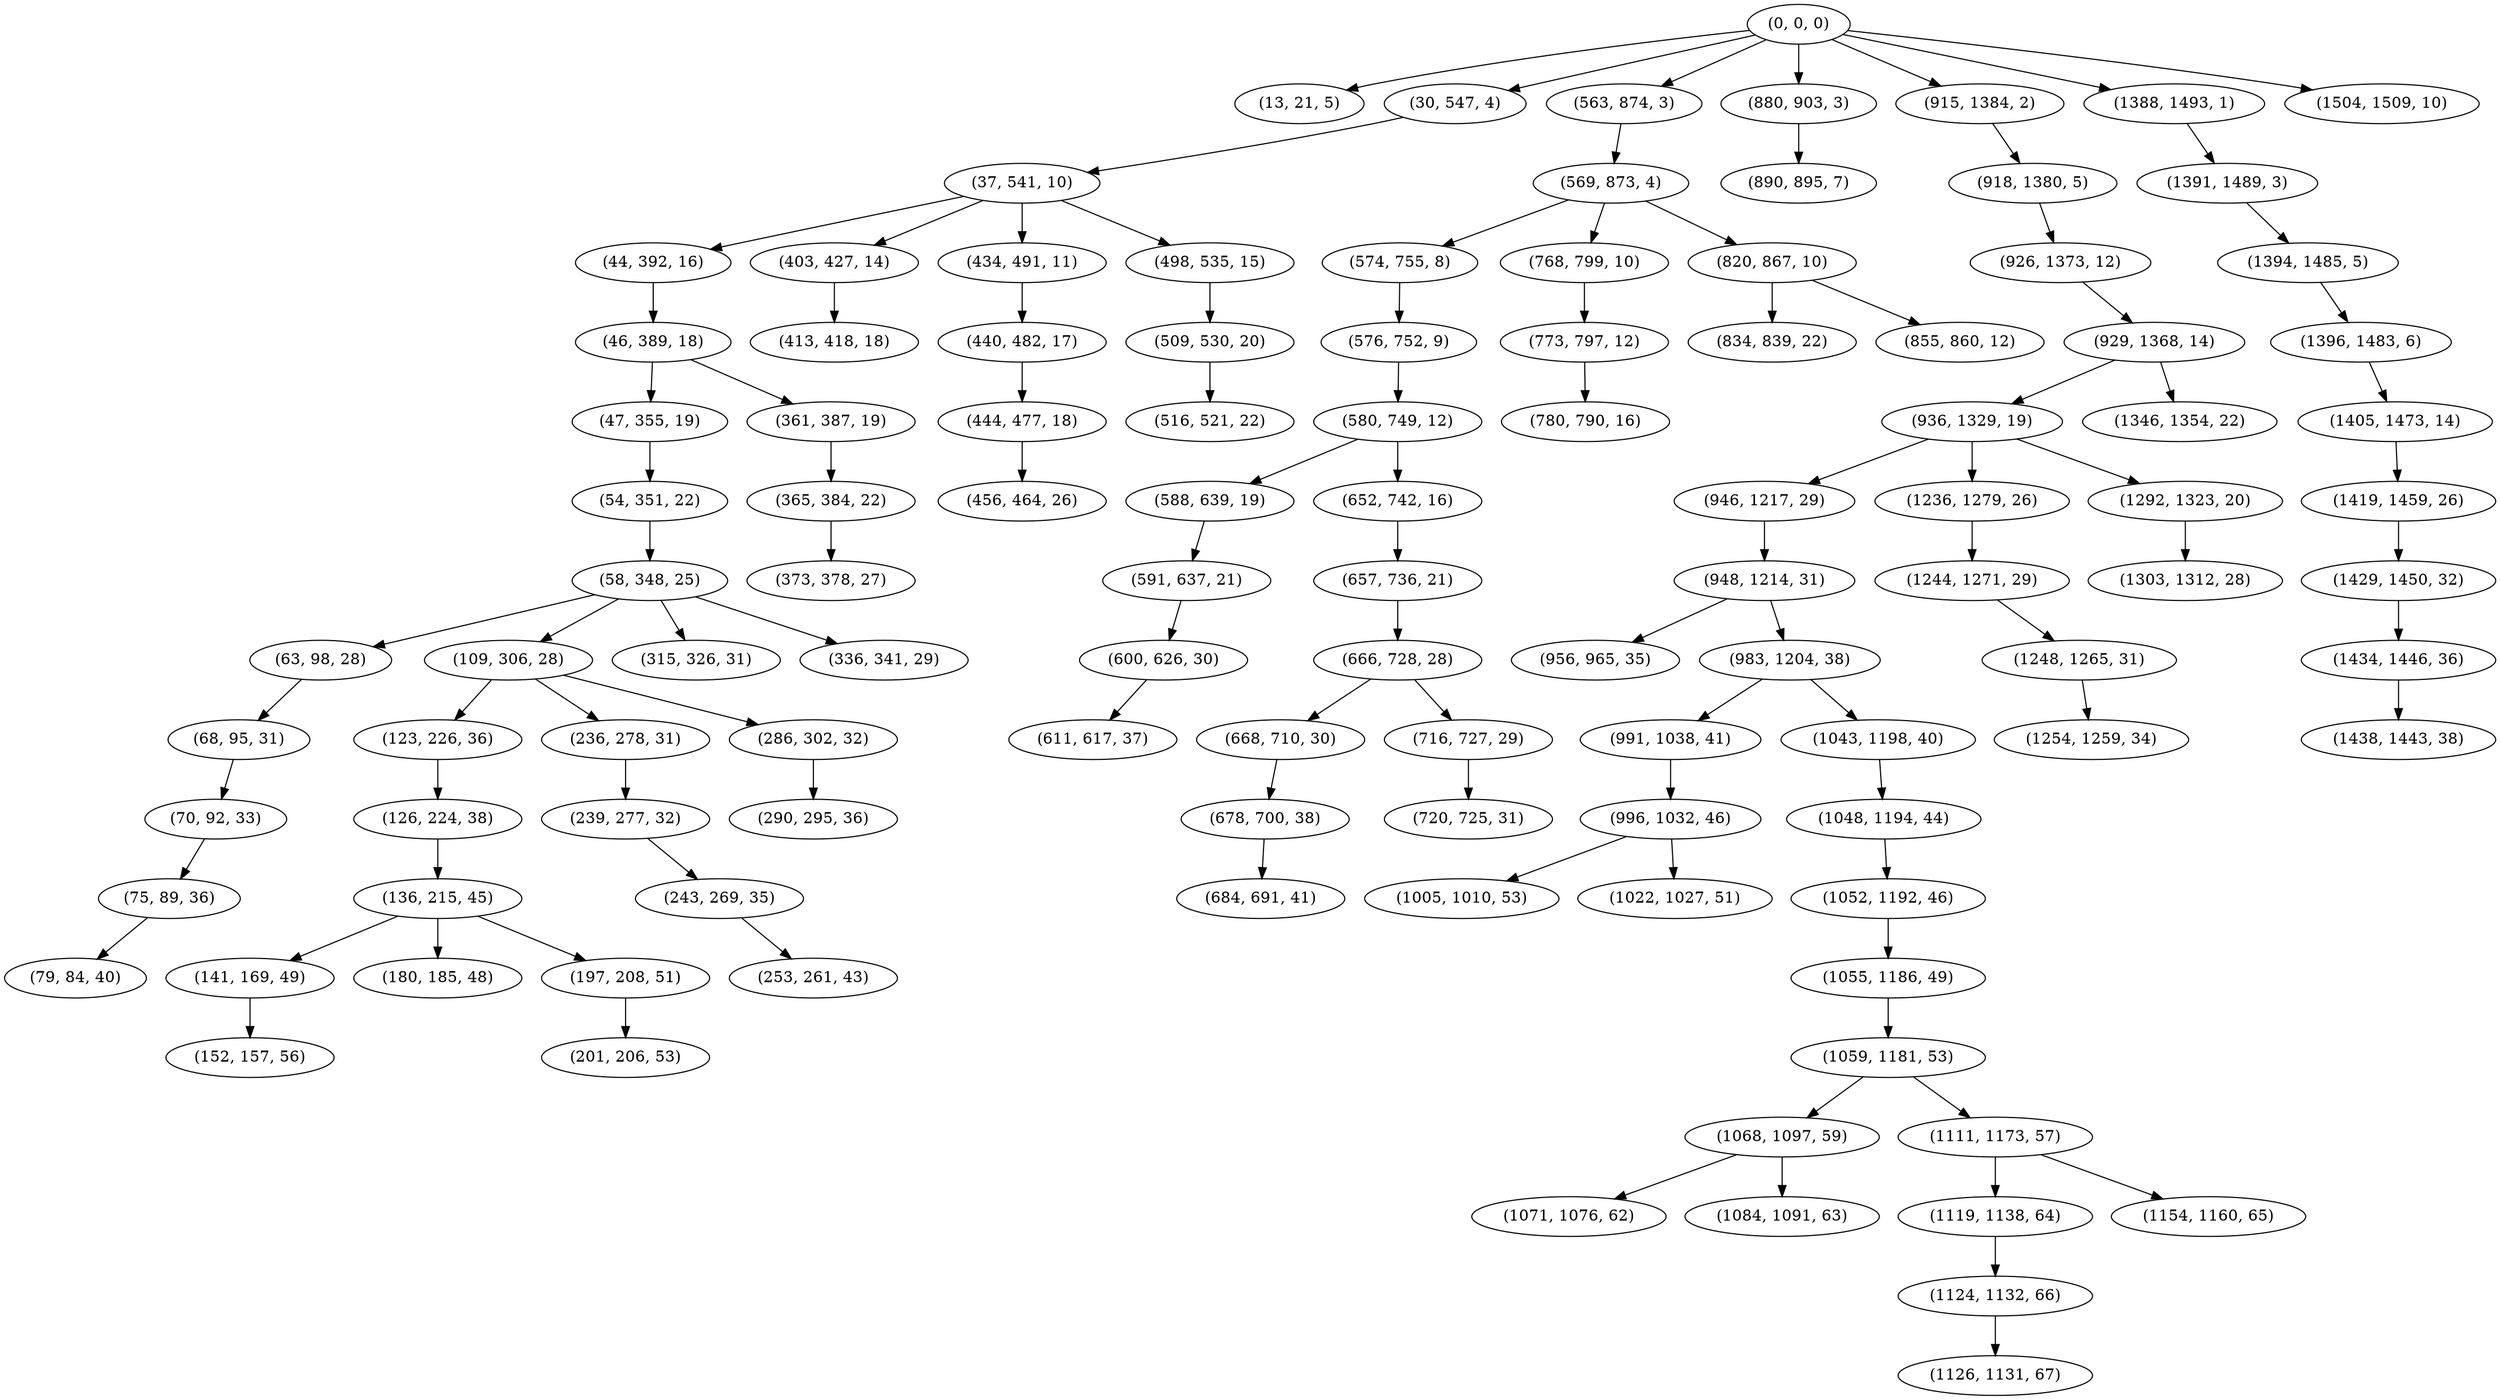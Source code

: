 digraph tree {
    "(0, 0, 0)";
    "(13, 21, 5)";
    "(30, 547, 4)";
    "(37, 541, 10)";
    "(44, 392, 16)";
    "(46, 389, 18)";
    "(47, 355, 19)";
    "(54, 351, 22)";
    "(58, 348, 25)";
    "(63, 98, 28)";
    "(68, 95, 31)";
    "(70, 92, 33)";
    "(75, 89, 36)";
    "(79, 84, 40)";
    "(109, 306, 28)";
    "(123, 226, 36)";
    "(126, 224, 38)";
    "(136, 215, 45)";
    "(141, 169, 49)";
    "(152, 157, 56)";
    "(180, 185, 48)";
    "(197, 208, 51)";
    "(201, 206, 53)";
    "(236, 278, 31)";
    "(239, 277, 32)";
    "(243, 269, 35)";
    "(253, 261, 43)";
    "(286, 302, 32)";
    "(290, 295, 36)";
    "(315, 326, 31)";
    "(336, 341, 29)";
    "(361, 387, 19)";
    "(365, 384, 22)";
    "(373, 378, 27)";
    "(403, 427, 14)";
    "(413, 418, 18)";
    "(434, 491, 11)";
    "(440, 482, 17)";
    "(444, 477, 18)";
    "(456, 464, 26)";
    "(498, 535, 15)";
    "(509, 530, 20)";
    "(516, 521, 22)";
    "(563, 874, 3)";
    "(569, 873, 4)";
    "(574, 755, 8)";
    "(576, 752, 9)";
    "(580, 749, 12)";
    "(588, 639, 19)";
    "(591, 637, 21)";
    "(600, 626, 30)";
    "(611, 617, 37)";
    "(652, 742, 16)";
    "(657, 736, 21)";
    "(666, 728, 28)";
    "(668, 710, 30)";
    "(678, 700, 38)";
    "(684, 691, 41)";
    "(716, 727, 29)";
    "(720, 725, 31)";
    "(768, 799, 10)";
    "(773, 797, 12)";
    "(780, 790, 16)";
    "(820, 867, 10)";
    "(834, 839, 22)";
    "(855, 860, 12)";
    "(880, 903, 3)";
    "(890, 895, 7)";
    "(915, 1384, 2)";
    "(918, 1380, 5)";
    "(926, 1373, 12)";
    "(929, 1368, 14)";
    "(936, 1329, 19)";
    "(946, 1217, 29)";
    "(948, 1214, 31)";
    "(956, 965, 35)";
    "(983, 1204, 38)";
    "(991, 1038, 41)";
    "(996, 1032, 46)";
    "(1005, 1010, 53)";
    "(1022, 1027, 51)";
    "(1043, 1198, 40)";
    "(1048, 1194, 44)";
    "(1052, 1192, 46)";
    "(1055, 1186, 49)";
    "(1059, 1181, 53)";
    "(1068, 1097, 59)";
    "(1071, 1076, 62)";
    "(1084, 1091, 63)";
    "(1111, 1173, 57)";
    "(1119, 1138, 64)";
    "(1124, 1132, 66)";
    "(1126, 1131, 67)";
    "(1154, 1160, 65)";
    "(1236, 1279, 26)";
    "(1244, 1271, 29)";
    "(1248, 1265, 31)";
    "(1254, 1259, 34)";
    "(1292, 1323, 20)";
    "(1303, 1312, 28)";
    "(1346, 1354, 22)";
    "(1388, 1493, 1)";
    "(1391, 1489, 3)";
    "(1394, 1485, 5)";
    "(1396, 1483, 6)";
    "(1405, 1473, 14)";
    "(1419, 1459, 26)";
    "(1429, 1450, 32)";
    "(1434, 1446, 36)";
    "(1438, 1443, 38)";
    "(1504, 1509, 10)";
    "(0, 0, 0)" -> "(13, 21, 5)";
    "(0, 0, 0)" -> "(30, 547, 4)";
    "(0, 0, 0)" -> "(563, 874, 3)";
    "(0, 0, 0)" -> "(880, 903, 3)";
    "(0, 0, 0)" -> "(915, 1384, 2)";
    "(0, 0, 0)" -> "(1388, 1493, 1)";
    "(0, 0, 0)" -> "(1504, 1509, 10)";
    "(30, 547, 4)" -> "(37, 541, 10)";
    "(37, 541, 10)" -> "(44, 392, 16)";
    "(37, 541, 10)" -> "(403, 427, 14)";
    "(37, 541, 10)" -> "(434, 491, 11)";
    "(37, 541, 10)" -> "(498, 535, 15)";
    "(44, 392, 16)" -> "(46, 389, 18)";
    "(46, 389, 18)" -> "(47, 355, 19)";
    "(46, 389, 18)" -> "(361, 387, 19)";
    "(47, 355, 19)" -> "(54, 351, 22)";
    "(54, 351, 22)" -> "(58, 348, 25)";
    "(58, 348, 25)" -> "(63, 98, 28)";
    "(58, 348, 25)" -> "(109, 306, 28)";
    "(58, 348, 25)" -> "(315, 326, 31)";
    "(58, 348, 25)" -> "(336, 341, 29)";
    "(63, 98, 28)" -> "(68, 95, 31)";
    "(68, 95, 31)" -> "(70, 92, 33)";
    "(70, 92, 33)" -> "(75, 89, 36)";
    "(75, 89, 36)" -> "(79, 84, 40)";
    "(109, 306, 28)" -> "(123, 226, 36)";
    "(109, 306, 28)" -> "(236, 278, 31)";
    "(109, 306, 28)" -> "(286, 302, 32)";
    "(123, 226, 36)" -> "(126, 224, 38)";
    "(126, 224, 38)" -> "(136, 215, 45)";
    "(136, 215, 45)" -> "(141, 169, 49)";
    "(136, 215, 45)" -> "(180, 185, 48)";
    "(136, 215, 45)" -> "(197, 208, 51)";
    "(141, 169, 49)" -> "(152, 157, 56)";
    "(197, 208, 51)" -> "(201, 206, 53)";
    "(236, 278, 31)" -> "(239, 277, 32)";
    "(239, 277, 32)" -> "(243, 269, 35)";
    "(243, 269, 35)" -> "(253, 261, 43)";
    "(286, 302, 32)" -> "(290, 295, 36)";
    "(361, 387, 19)" -> "(365, 384, 22)";
    "(365, 384, 22)" -> "(373, 378, 27)";
    "(403, 427, 14)" -> "(413, 418, 18)";
    "(434, 491, 11)" -> "(440, 482, 17)";
    "(440, 482, 17)" -> "(444, 477, 18)";
    "(444, 477, 18)" -> "(456, 464, 26)";
    "(498, 535, 15)" -> "(509, 530, 20)";
    "(509, 530, 20)" -> "(516, 521, 22)";
    "(563, 874, 3)" -> "(569, 873, 4)";
    "(569, 873, 4)" -> "(574, 755, 8)";
    "(569, 873, 4)" -> "(768, 799, 10)";
    "(569, 873, 4)" -> "(820, 867, 10)";
    "(574, 755, 8)" -> "(576, 752, 9)";
    "(576, 752, 9)" -> "(580, 749, 12)";
    "(580, 749, 12)" -> "(588, 639, 19)";
    "(580, 749, 12)" -> "(652, 742, 16)";
    "(588, 639, 19)" -> "(591, 637, 21)";
    "(591, 637, 21)" -> "(600, 626, 30)";
    "(600, 626, 30)" -> "(611, 617, 37)";
    "(652, 742, 16)" -> "(657, 736, 21)";
    "(657, 736, 21)" -> "(666, 728, 28)";
    "(666, 728, 28)" -> "(668, 710, 30)";
    "(666, 728, 28)" -> "(716, 727, 29)";
    "(668, 710, 30)" -> "(678, 700, 38)";
    "(678, 700, 38)" -> "(684, 691, 41)";
    "(716, 727, 29)" -> "(720, 725, 31)";
    "(768, 799, 10)" -> "(773, 797, 12)";
    "(773, 797, 12)" -> "(780, 790, 16)";
    "(820, 867, 10)" -> "(834, 839, 22)";
    "(820, 867, 10)" -> "(855, 860, 12)";
    "(880, 903, 3)" -> "(890, 895, 7)";
    "(915, 1384, 2)" -> "(918, 1380, 5)";
    "(918, 1380, 5)" -> "(926, 1373, 12)";
    "(926, 1373, 12)" -> "(929, 1368, 14)";
    "(929, 1368, 14)" -> "(936, 1329, 19)";
    "(929, 1368, 14)" -> "(1346, 1354, 22)";
    "(936, 1329, 19)" -> "(946, 1217, 29)";
    "(936, 1329, 19)" -> "(1236, 1279, 26)";
    "(936, 1329, 19)" -> "(1292, 1323, 20)";
    "(946, 1217, 29)" -> "(948, 1214, 31)";
    "(948, 1214, 31)" -> "(956, 965, 35)";
    "(948, 1214, 31)" -> "(983, 1204, 38)";
    "(983, 1204, 38)" -> "(991, 1038, 41)";
    "(983, 1204, 38)" -> "(1043, 1198, 40)";
    "(991, 1038, 41)" -> "(996, 1032, 46)";
    "(996, 1032, 46)" -> "(1005, 1010, 53)";
    "(996, 1032, 46)" -> "(1022, 1027, 51)";
    "(1043, 1198, 40)" -> "(1048, 1194, 44)";
    "(1048, 1194, 44)" -> "(1052, 1192, 46)";
    "(1052, 1192, 46)" -> "(1055, 1186, 49)";
    "(1055, 1186, 49)" -> "(1059, 1181, 53)";
    "(1059, 1181, 53)" -> "(1068, 1097, 59)";
    "(1059, 1181, 53)" -> "(1111, 1173, 57)";
    "(1068, 1097, 59)" -> "(1071, 1076, 62)";
    "(1068, 1097, 59)" -> "(1084, 1091, 63)";
    "(1111, 1173, 57)" -> "(1119, 1138, 64)";
    "(1111, 1173, 57)" -> "(1154, 1160, 65)";
    "(1119, 1138, 64)" -> "(1124, 1132, 66)";
    "(1124, 1132, 66)" -> "(1126, 1131, 67)";
    "(1236, 1279, 26)" -> "(1244, 1271, 29)";
    "(1244, 1271, 29)" -> "(1248, 1265, 31)";
    "(1248, 1265, 31)" -> "(1254, 1259, 34)";
    "(1292, 1323, 20)" -> "(1303, 1312, 28)";
    "(1388, 1493, 1)" -> "(1391, 1489, 3)";
    "(1391, 1489, 3)" -> "(1394, 1485, 5)";
    "(1394, 1485, 5)" -> "(1396, 1483, 6)";
    "(1396, 1483, 6)" -> "(1405, 1473, 14)";
    "(1405, 1473, 14)" -> "(1419, 1459, 26)";
    "(1419, 1459, 26)" -> "(1429, 1450, 32)";
    "(1429, 1450, 32)" -> "(1434, 1446, 36)";
    "(1434, 1446, 36)" -> "(1438, 1443, 38)";
}
